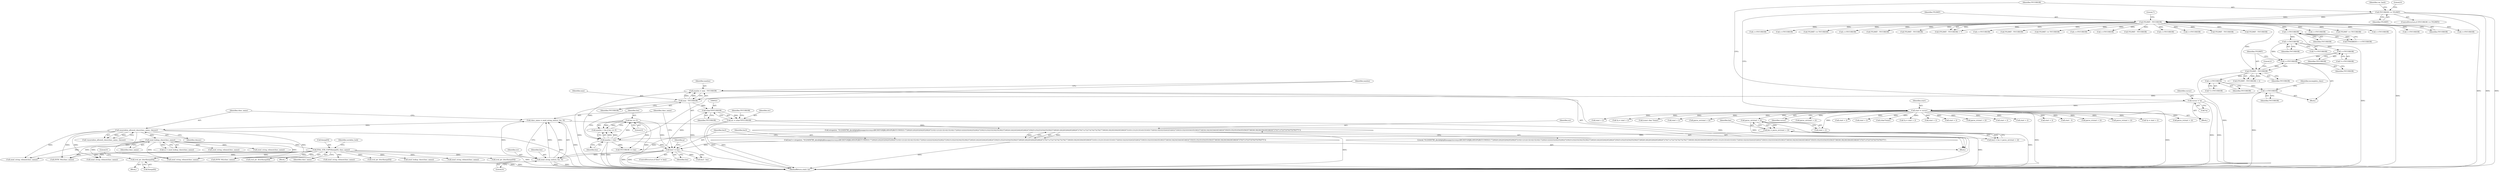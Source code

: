 digraph "1_php-src_1a23ebc1fff59bf480ca92963b36eba5c1b904c4@array" {
"1000690" [label="(Call,zval_ptr_dtor(&args[0]))"];
"1000653" [label="(Call,ZVAL_STR_COPY(&args[0], class_name))"];
"1000600" [label="(Call,zend_lookup_class(class_name))"];
"1000584" [label="(Call,unserialize_allowed_class(class_name, classes))"];
"1000574" [label="(Call,class_name = zend_string_init(str, len, 0))"];
"1000576" [label="(Call,zend_string_init(str, len, 0))"];
"1000556" [label="(Call,strspn(str, \"0123456789_abcdefghijklmnopqrstuvwxyzABCDEFGHIJKLMNOPQRSTUVWXYZ\177\200\201\202\203\204\205\206\207\210\211\212\213\214\215\216\217\220\221\222\223\224\225\226\227\230\231\232\233\234\235\236\237\240\241\242\243\244\245\246\247\250\251\252\253\254\255\256\257\260\261\262\263\264\265\266\267\270\271\272\273\274\275\276\277\300\301\302\303\304\305\306\307\310\311\312\313\314\315\316\317\320\321\322\323\324\325\326\327\330\331\332\333\334\335\336\337\340\341\342\343\344\345\346\347\350\351\352\353\354\355\356\357\360\361\362\363\364\365\366\367\370\371\372\373\374\375\376\377\\\"))"];
"1000518" [label="(Call,str = (char*)YYCURSOR)"];
"1000520" [label="(Call,(char*)YYCURSOR)"];
"1000498" [label="(Call,max - YYCURSOR)"];
"1000452" [label="(Call,++YYCURSOR)"];
"1000445" [label="(Call,++YYCURSOR)"];
"1000412" [label="(Call,YYLIMIT - YYCURSOR)"];
"1000152" [label="(Call,YYLIMIT - YYCURSOR)"];
"1000125" [label="(Call,YYCURSOR >= YYLIMIT)"];
"1000408" [label="(Call,++YYCURSOR)"];
"1000368" [label="(Call,++YYCURSOR)"];
"1000339" [label="(Call,++YYCURSOR)"];
"1000394" [label="(Call,++YYCURSOR)"];
"1000560" [label="(Call,len3 != len)"];
"1000554" [label="(Call,len3 = strspn(str, \"0123456789_abcdefghijklmnopqrstuvwxyzABCDEFGHIJKLMNOPQRSTUVWXYZ\177\200\201\202\203\204\205\206\207\210\211\212\213\214\215\216\217\220\221\222\223\224\225\226\227\230\231\232\233\234\235\236\237\240\241\242\243\244\245\246\247\250\251\252\253\254\255\256\257\260\261\262\263\264\265\266\267\270\271\272\273\274\275\276\277\300\301\302\303\304\305\306\307\310\311\312\313\314\315\316\317\320\321\322\323\324\325\326\327\330\331\332\333\334\335\336\337\340\341\342\343\344\345\346\347\350\351\352\353\354\355\356\357\360\361\362\363\364\365\366\367\370\371\372\373\374\375\376\377\\\"))"];
"1000506" [label="(Call,len == 0)"];
"1000503" [label="(Call,maxlen < len)"];
"1000496" [label="(Call,maxlen = max - YYCURSOR)"];
"1000490" [label="(Call,len = parse_uiv(start + 2))"];
"1000492" [label="(Call,parse_uiv(start + 2))"];
"1000144" [label="(Call,start = cursor)"];
"1000120" [label="(Call,cursor = *p)"];
"1000576" [label="(Call,zend_string_init(str, len, 0))"];
"1000146" [label="(Identifier,cursor)"];
"1000339" [label="(Call,++YYCURSOR)"];
"1000145" [label="(Identifier,start)"];
"1000311" [label="(Call,++YYCURSOR)"];
"1001168" [label="(Call,parse_uiv(start + 2))"];
"1000577" [label="(Identifier,str)"];
"1000413" [label="(Identifier,YYLIMIT)"];
"1000598" [label="(Call,ce = zend_lookup_class(class_name))"];
"1000569" [label="(Call,len3 - len)"];
"1002415" [label="(Call,start + 2)"];
"1002161" [label="(Call,start + 2)"];
"1000498" [label="(Call,max - YYCURSOR)"];
"1000769" [label="(Call,zval_ptr_dtor(&args[0]))"];
"1002016" [label="(Call,YYLIMIT <= YYCURSOR)"];
"1000712" [label="(Call,zval_ptr_dtor(&args[0]))"];
"1000255" [label="(Call,++YYCURSOR)"];
"1000825" [label="(Call,zend_string_release(class_name))"];
"1000465" [label="(Identifier,incomplete_class)"];
"1000581" [label="(Block,)"];
"1000574" [label="(Call,class_name = zend_string_init(str, len, 0))"];
"1000500" [label="(Identifier,YYCURSOR)"];
"1000661" [label="(Identifier,serialize_lock)"];
"1000453" [label="(Identifier,YYCURSOR)"];
"1000120" [label="(Call,cursor = *p)"];
"1000488" [label="(Call,len2 = len = parse_uiv(start + 2))"];
"1000215" [label="(Call,++YYCURSOR)"];
"1000154" [label="(Identifier,YYCURSOR)"];
"1000133" [label="(Identifier,var_hash)"];
"1000654" [label="(Call,&args[0])"];
"1000121" [label="(Identifier,cursor)"];
"1000499" [label="(Identifier,max)"];
"1000493" [label="(Call,start + 2)"];
"1000505" [label="(Identifier,len)"];
"1002471" [label="(MethodReturn,static int)"];
"1000560" [label="(Call,len3 != len)"];
"1000130" [label="(Literal,0)"];
"1000554" [label="(Call,len3 = strspn(str, \"0123456789_abcdefghijklmnopqrstuvwxyzABCDEFGHIJKLMNOPQRSTUVWXYZ\177\200\201\202\203\204\205\206\207\210\211\212\213\214\215\216\217\220\221\222\223\224\225\226\227\230\231\232\233\234\235\236\237\240\241\242\243\244\245\246\247\250\251\252\253\254\255\256\257\260\261\262\263\264\265\266\267\270\271\272\273\274\275\276\277\300\301\302\303\304\305\306\307\310\311\312\313\314\315\316\317\320\321\322\323\324\325\326\327\330\331\332\333\334\335\336\337\340\341\342\343\344\345\346\347\350\351\352\353\354\355\356\357\360\361\362\363\364\365\366\367\370\371\372\373\374\375\376\377\\\"))"];
"1000283" [label="(Call,++YYCURSOR)"];
"1001903" [label="(Call,(char*)start)"];
"1000503" [label="(Call,maxlen < len)"];
"1000508" [label="(Literal,0)"];
"1000491" [label="(Identifier,len)"];
"1001347" [label="(Call,*p = start + 2)"];
"1000504" [label="(Identifier,maxlen)"];
"1000612" [label="(Call,zend_string_release(class_name))"];
"1000559" [label="(ControlStructure,if (len3 != len))"];
"1000393" [label="(Call,*++YYCURSOR)"];
"1000579" [label="(Literal,0)"];
"1000658" [label="(Identifier,class_name)"];
"1000624" [label="(Call,zend_string_release(class_name))"];
"1000445" [label="(Call,++YYCURSOR)"];
"1000685" [label="(Call,zend_string_release(class_name))"];
"1000269" [label="(Call,++YYCURSOR)"];
"1000506" [label="(Call,len == 0)"];
"1000813" [label="(Call,zend_string_release(class_name))"];
"1000147" [label="(Block,)"];
"1000297" [label="(Call,++YYCURSOR)"];
"1000415" [label="(Literal,2)"];
"1002273" [label="(Call,start + 2)"];
"1000557" [label="(Identifier,str)"];
"1000502" [label="(Call,maxlen < len || len == 0)"];
"1002374" [label="(Call,YYLIMIT <= YYCURSOR)"];
"1000411" [label="(Call,(YYLIMIT - YYCURSOR) < 2)"];
"1000394" [label="(Call,++YYCURSOR)"];
"1000153" [label="(Identifier,YYLIMIT)"];
"1000518" [label="(Call,str = (char*)YYCURSOR)"];
"1001185" [label="(Call,start + 2)"];
"1001034" [label="(Call,parse_iv(start + 2))"];
"1000584" [label="(Call,unserialize_allowed_class(class_name, classes))"];
"1000368" [label="(Call,++YYCURSOR)"];
"1001334" [label="(Call,start + 2)"];
"1000490" [label="(Call,len = parse_uiv(start + 2))"];
"1000414" [label="(Identifier,YYCURSOR)"];
"1000562" [label="(Identifier,len)"];
"1000575" [label="(Identifier,class_name)"];
"1000566" [label="(Identifier,p)"];
"1000241" [label="(Call,++YYCURSOR)"];
"1001169" [label="(Call,start + 2)"];
"1000561" [label="(Identifier,len3)"];
"1000555" [label="(Identifier,len3)"];
"1000524" [label="(Identifier,YYCURSOR)"];
"1000822" [label="(Call,ZSTR_VAL(class_name))"];
"1000796" [label="(Call,ZSTR_VAL(class_name))"];
"1000340" [label="(Identifier,YYCURSOR)"];
"1000492" [label="(Call,parse_uiv(start + 2))"];
"1000684" [label="(Block,)"];
"1001628" [label="(Call,YYLIMIT - YYCURSOR)"];
"1000155" [label="(Literal,7)"];
"1000122" [label="(Call,*p)"];
"1000408" [label="(Call,++YYCURSOR)"];
"1000601" [label="(Identifier,class_name)"];
"1000144" [label="(Call,start = cursor)"];
"1001290" [label="(Call,YYLIMIT - YYCURSOR)"];
"1000124" [label="(ControlStructure,if (YYCURSOR >= YYLIMIT))"];
"1000497" [label="(Identifier,maxlen)"];
"1000507" [label="(Identifier,len)"];
"1000522" [label="(Identifier,YYCURSOR)"];
"1000395" [label="(Identifier,YYCURSOR)"];
"1000520" [label="(Call,(char*)YYCURSOR)"];
"1000111" [label="(Block,)"];
"1000519" [label="(Identifier,str)"];
"1000452" [label="(Call,++YYCURSOR)"];
"1000585" [label="(Identifier,class_name)"];
"1000799" [label="(Call,zend_string_release(class_name))"];
"1000496" [label="(Call,maxlen = max - YYCURSOR)"];
"1000151" [label="(Call,(YYLIMIT - YYCURSOR) < 7)"];
"1000523" [label="(Call,YYCURSOR += len)"];
"1000361" [label="(Call,++YYCURSOR)"];
"1000513" [label="(Call,start + 2)"];
"1000369" [label="(Identifier,YYCURSOR)"];
"1001125" [label="(Call,YYLIMIT - YYCURSOR)"];
"1000446" [label="(Identifier,YYCURSOR)"];
"1002048" [label="(Call,start - 3)"];
"1002232" [label="(Call,YYLIMIT <= YYCURSOR)"];
"1000690" [label="(Call,zval_ptr_dtor(&args[0]))"];
"1000733" [label="(Call,zval_ptr_dtor(&args[0]))"];
"1002160" [label="(Call,parse_iv(start + 2))"];
"1000586" [label="(Identifier,classes)"];
"1000348" [label="(Call,++YYCURSOR)"];
"1002272" [label="(Call,parse_iv(start + 2))"];
"1000747" [label="(Call,zend_lookup_class(class_name))"];
"1000728" [label="(Call,zend_string_release(class_name))"];
"1000510" [label="(Call,*p = start + 2)"];
"1002414" [label="(Call,parse_iv(start + 2))"];
"1000558" [label="(Literal,\"0123456789_abcdefghijklmnopqrstuvwxyzABCDEFGHIJKLMNOPQRSTUVWXYZ\177\200\201\202\203\204\205\206\207\210\211\212\213\214\215\216\217\220\221\222\223\224\225\226\227\230\231\232\233\234\235\236\237\240\241\242\243\244\245\246\247\250\251\252\253\254\255\256\257\260\261\262\263\264\265\266\267\270\271\272\273\274\275\276\277\300\301\302\303\304\305\306\307\310\311\312\313\314\315\316\317\320\321\322\323\324\325\326\327\330\331\332\333\334\335\336\337\340\341\342\343\344\345\346\347\350\351\352\353\354\355\356\357\360\361\362\363\364\365\366\367\370\371\372\373\374\375\376\377\\\")"];
"1000444" [label="(Call,*++YYCURSOR)"];
"1000691" [label="(Call,&args[0])"];
"1001035" [label="(Call,start + 2)"];
"1001182" [label="(Call,*p = start + 2)"];
"1000152" [label="(Call,YYLIMIT - YYCURSOR)"];
"1000126" [label="(Identifier,YYCURSOR)"];
"1000325" [label="(Call,++YYCURSOR)"];
"1000127" [label="(Identifier,YYLIMIT)"];
"1001542" [label="(Call,YYLIMIT - YYCURSOR)"];
"1000125" [label="(Call,YYCURSOR >= YYLIMIT)"];
"1000198" [label="(Call,++YYCURSOR)"];
"1001692" [label="(Call,(const char *)start)"];
"1000653" [label="(Call,ZVAL_STR_COPY(&args[0], class_name))"];
"1000600" [label="(Call,zend_lookup_class(class_name))"];
"1000227" [label="(Call,++YYCURSOR)"];
"1000886" [label="(Call,YYLIMIT - YYCURSOR)"];
"1000454" [label="(Block,)"];
"1000367" [label="(Call,*++YYCURSOR)"];
"1000993" [label="(Call,YYLIMIT - YYCURSOR)"];
"1000337" [label="(Call,YYMARKER = ++YYCURSOR)"];
"1001350" [label="(Call,start + 2)"];
"1000696" [label="(Literal,0)"];
"1000583" [label="(Call,!unserialize_allowed_class(class_name, classes))"];
"1001333" [label="(Call,parse_uiv(start + 2))"];
"1000578" [label="(Identifier,len)"];
"1000409" [label="(Identifier,YYCURSOR)"];
"1000556" [label="(Call,strspn(str, \"0123456789_abcdefghijklmnopqrstuvwxyzABCDEFGHIJKLMNOPQRSTUVWXYZ\177\200\201\202\203\204\205\206\207\210\211\212\213\214\215\216\217\220\221\222\223\224\225\226\227\230\231\232\233\234\235\236\237\240\241\242\243\244\245\246\247\250\251\252\253\254\255\256\257\260\261\262\263\264\265\266\267\270\271\272\273\274\275\276\277\300\301\302\303\304\305\306\307\310\311\312\313\314\315\316\317\320\321\322\323\324\325\326\327\330\331\332\333\334\335\336\337\340\341\342\343\344\345\346\347\350\351\352\353\354\355\356\357\360\361\362\363\364\365\366\367\370\371\372\373\374\375\376\377\\\"))"];
"1000412" [label="(Call,YYLIMIT - YYCURSOR)"];
"1000690" -> "1000684"  [label="AST: "];
"1000690" -> "1000691"  [label="CFG: "];
"1000691" -> "1000690"  [label="AST: "];
"1000696" -> "1000690"  [label="CFG: "];
"1000690" -> "1002471"  [label="DDG: "];
"1000690" -> "1002471"  [label="DDG: "];
"1000653" -> "1000690"  [label="DDG: "];
"1000653" -> "1000581"  [label="AST: "];
"1000653" -> "1000658"  [label="CFG: "];
"1000654" -> "1000653"  [label="AST: "];
"1000658" -> "1000653"  [label="AST: "];
"1000661" -> "1000653"  [label="CFG: "];
"1000653" -> "1002471"  [label="DDG: "];
"1000600" -> "1000653"  [label="DDG: "];
"1000653" -> "1000685"  [label="DDG: "];
"1000653" -> "1000712"  [label="DDG: "];
"1000653" -> "1000728"  [label="DDG: "];
"1000653" -> "1000733"  [label="DDG: "];
"1000653" -> "1000747"  [label="DDG: "];
"1000653" -> "1000769"  [label="DDG: "];
"1000653" -> "1000796"  [label="DDG: "];
"1000653" -> "1000799"  [label="DDG: "];
"1000653" -> "1000813"  [label="DDG: "];
"1000653" -> "1000822"  [label="DDG: "];
"1000653" -> "1000825"  [label="DDG: "];
"1000600" -> "1000598"  [label="AST: "];
"1000600" -> "1000601"  [label="CFG: "];
"1000601" -> "1000600"  [label="AST: "];
"1000598" -> "1000600"  [label="CFG: "];
"1000600" -> "1000598"  [label="DDG: "];
"1000584" -> "1000600"  [label="DDG: "];
"1000600" -> "1000612"  [label="DDG: "];
"1000600" -> "1000624"  [label="DDG: "];
"1000600" -> "1000796"  [label="DDG: "];
"1000600" -> "1000799"  [label="DDG: "];
"1000600" -> "1000813"  [label="DDG: "];
"1000600" -> "1000822"  [label="DDG: "];
"1000600" -> "1000825"  [label="DDG: "];
"1000584" -> "1000583"  [label="AST: "];
"1000584" -> "1000586"  [label="CFG: "];
"1000585" -> "1000584"  [label="AST: "];
"1000586" -> "1000584"  [label="AST: "];
"1000583" -> "1000584"  [label="CFG: "];
"1000584" -> "1002471"  [label="DDG: "];
"1000584" -> "1000583"  [label="DDG: "];
"1000584" -> "1000583"  [label="DDG: "];
"1000574" -> "1000584"  [label="DDG: "];
"1000584" -> "1000796"  [label="DDG: "];
"1000584" -> "1000799"  [label="DDG: "];
"1000584" -> "1000813"  [label="DDG: "];
"1000584" -> "1000822"  [label="DDG: "];
"1000584" -> "1000825"  [label="DDG: "];
"1000574" -> "1000454"  [label="AST: "];
"1000574" -> "1000576"  [label="CFG: "];
"1000575" -> "1000574"  [label="AST: "];
"1000576" -> "1000574"  [label="AST: "];
"1000585" -> "1000574"  [label="CFG: "];
"1000574" -> "1002471"  [label="DDG: "];
"1000576" -> "1000574"  [label="DDG: "];
"1000576" -> "1000574"  [label="DDG: "];
"1000576" -> "1000574"  [label="DDG: "];
"1000576" -> "1000579"  [label="CFG: "];
"1000577" -> "1000576"  [label="AST: "];
"1000578" -> "1000576"  [label="AST: "];
"1000579" -> "1000576"  [label="AST: "];
"1000576" -> "1002471"  [label="DDG: "];
"1000576" -> "1002471"  [label="DDG: "];
"1000556" -> "1000576"  [label="DDG: "];
"1000560" -> "1000576"  [label="DDG: "];
"1000556" -> "1000554"  [label="AST: "];
"1000556" -> "1000558"  [label="CFG: "];
"1000557" -> "1000556"  [label="AST: "];
"1000558" -> "1000556"  [label="AST: "];
"1000554" -> "1000556"  [label="CFG: "];
"1000556" -> "1002471"  [label="DDG: "];
"1000556" -> "1000554"  [label="DDG: "];
"1000556" -> "1000554"  [label="DDG: "];
"1000518" -> "1000556"  [label="DDG: "];
"1000518" -> "1000454"  [label="AST: "];
"1000518" -> "1000520"  [label="CFG: "];
"1000519" -> "1000518"  [label="AST: "];
"1000520" -> "1000518"  [label="AST: "];
"1000524" -> "1000518"  [label="CFG: "];
"1000518" -> "1002471"  [label="DDG: "];
"1000518" -> "1002471"  [label="DDG: "];
"1000520" -> "1000518"  [label="DDG: "];
"1000520" -> "1000522"  [label="CFG: "];
"1000521" -> "1000520"  [label="AST: "];
"1000522" -> "1000520"  [label="AST: "];
"1000498" -> "1000520"  [label="DDG: "];
"1000520" -> "1000523"  [label="DDG: "];
"1000498" -> "1000496"  [label="AST: "];
"1000498" -> "1000500"  [label="CFG: "];
"1000499" -> "1000498"  [label="AST: "];
"1000500" -> "1000498"  [label="AST: "];
"1000496" -> "1000498"  [label="CFG: "];
"1000498" -> "1002471"  [label="DDG: "];
"1000498" -> "1002471"  [label="DDG: "];
"1000498" -> "1000496"  [label="DDG: "];
"1000498" -> "1000496"  [label="DDG: "];
"1000452" -> "1000498"  [label="DDG: "];
"1000452" -> "1000147"  [label="AST: "];
"1000452" -> "1000453"  [label="CFG: "];
"1000453" -> "1000452"  [label="AST: "];
"1000465" -> "1000452"  [label="CFG: "];
"1000452" -> "1002471"  [label="DDG: "];
"1000445" -> "1000452"  [label="DDG: "];
"1000445" -> "1000444"  [label="AST: "];
"1000445" -> "1000446"  [label="CFG: "];
"1000446" -> "1000445"  [label="AST: "];
"1000444" -> "1000445"  [label="CFG: "];
"1000412" -> "1000445"  [label="DDG: "];
"1000412" -> "1000411"  [label="AST: "];
"1000412" -> "1000414"  [label="CFG: "];
"1000413" -> "1000412"  [label="AST: "];
"1000414" -> "1000412"  [label="AST: "];
"1000415" -> "1000412"  [label="CFG: "];
"1000412" -> "1002471"  [label="DDG: "];
"1000412" -> "1000408"  [label="DDG: "];
"1000412" -> "1000411"  [label="DDG: "];
"1000412" -> "1000411"  [label="DDG: "];
"1000152" -> "1000412"  [label="DDG: "];
"1000408" -> "1000412"  [label="DDG: "];
"1000152" -> "1000151"  [label="AST: "];
"1000152" -> "1000154"  [label="CFG: "];
"1000153" -> "1000152"  [label="AST: "];
"1000154" -> "1000152"  [label="AST: "];
"1000155" -> "1000152"  [label="CFG: "];
"1000152" -> "1002471"  [label="DDG: "];
"1000152" -> "1000151"  [label="DDG: "];
"1000152" -> "1000151"  [label="DDG: "];
"1000125" -> "1000152"  [label="DDG: "];
"1000125" -> "1000152"  [label="DDG: "];
"1000152" -> "1000198"  [label="DDG: "];
"1000152" -> "1000215"  [label="DDG: "];
"1000152" -> "1000227"  [label="DDG: "];
"1000152" -> "1000241"  [label="DDG: "];
"1000152" -> "1000255"  [label="DDG: "];
"1000152" -> "1000269"  [label="DDG: "];
"1000152" -> "1000283"  [label="DDG: "];
"1000152" -> "1000297"  [label="DDG: "];
"1000152" -> "1000311"  [label="DDG: "];
"1000152" -> "1000325"  [label="DDG: "];
"1000152" -> "1000339"  [label="DDG: "];
"1000152" -> "1000348"  [label="DDG: "];
"1000152" -> "1000361"  [label="DDG: "];
"1000152" -> "1000886"  [label="DDG: "];
"1000152" -> "1000993"  [label="DDG: "];
"1000152" -> "1001125"  [label="DDG: "];
"1000152" -> "1001290"  [label="DDG: "];
"1000152" -> "1001542"  [label="DDG: "];
"1000152" -> "1001628"  [label="DDG: "];
"1000152" -> "1002016"  [label="DDG: "];
"1000152" -> "1002232"  [label="DDG: "];
"1000152" -> "1002374"  [label="DDG: "];
"1000125" -> "1000124"  [label="AST: "];
"1000125" -> "1000127"  [label="CFG: "];
"1000126" -> "1000125"  [label="AST: "];
"1000127" -> "1000125"  [label="AST: "];
"1000130" -> "1000125"  [label="CFG: "];
"1000133" -> "1000125"  [label="CFG: "];
"1000125" -> "1002471"  [label="DDG: "];
"1000125" -> "1002471"  [label="DDG: "];
"1000125" -> "1002471"  [label="DDG: "];
"1000408" -> "1000147"  [label="AST: "];
"1000408" -> "1000409"  [label="CFG: "];
"1000409" -> "1000408"  [label="AST: "];
"1000413" -> "1000408"  [label="CFG: "];
"1000368" -> "1000408"  [label="DDG: "];
"1000394" -> "1000408"  [label="DDG: "];
"1000368" -> "1000367"  [label="AST: "];
"1000368" -> "1000369"  [label="CFG: "];
"1000369" -> "1000368"  [label="AST: "];
"1000367" -> "1000368"  [label="CFG: "];
"1000339" -> "1000368"  [label="DDG: "];
"1000368" -> "1000394"  [label="DDG: "];
"1000339" -> "1000337"  [label="AST: "];
"1000339" -> "1000340"  [label="CFG: "];
"1000340" -> "1000339"  [label="AST: "];
"1000337" -> "1000339"  [label="CFG: "];
"1000339" -> "1002471"  [label="DDG: "];
"1000339" -> "1000337"  [label="DDG: "];
"1000394" -> "1000393"  [label="AST: "];
"1000394" -> "1000395"  [label="CFG: "];
"1000395" -> "1000394"  [label="AST: "];
"1000393" -> "1000394"  [label="CFG: "];
"1000560" -> "1000559"  [label="AST: "];
"1000560" -> "1000562"  [label="CFG: "];
"1000561" -> "1000560"  [label="AST: "];
"1000562" -> "1000560"  [label="AST: "];
"1000566" -> "1000560"  [label="CFG: "];
"1000575" -> "1000560"  [label="CFG: "];
"1000560" -> "1002471"  [label="DDG: "];
"1000560" -> "1002471"  [label="DDG: "];
"1000554" -> "1000560"  [label="DDG: "];
"1000506" -> "1000560"  [label="DDG: "];
"1000503" -> "1000560"  [label="DDG: "];
"1000560" -> "1000569"  [label="DDG: "];
"1000560" -> "1000569"  [label="DDG: "];
"1000554" -> "1000454"  [label="AST: "];
"1000555" -> "1000554"  [label="AST: "];
"1000561" -> "1000554"  [label="CFG: "];
"1000554" -> "1002471"  [label="DDG: "];
"1000506" -> "1000502"  [label="AST: "];
"1000506" -> "1000508"  [label="CFG: "];
"1000507" -> "1000506"  [label="AST: "];
"1000508" -> "1000506"  [label="AST: "];
"1000502" -> "1000506"  [label="CFG: "];
"1000506" -> "1002471"  [label="DDG: "];
"1000506" -> "1000502"  [label="DDG: "];
"1000506" -> "1000502"  [label="DDG: "];
"1000503" -> "1000506"  [label="DDG: "];
"1000506" -> "1000523"  [label="DDG: "];
"1000503" -> "1000502"  [label="AST: "];
"1000503" -> "1000505"  [label="CFG: "];
"1000504" -> "1000503"  [label="AST: "];
"1000505" -> "1000503"  [label="AST: "];
"1000507" -> "1000503"  [label="CFG: "];
"1000502" -> "1000503"  [label="CFG: "];
"1000503" -> "1002471"  [label="DDG: "];
"1000503" -> "1002471"  [label="DDG: "];
"1000503" -> "1000502"  [label="DDG: "];
"1000503" -> "1000502"  [label="DDG: "];
"1000496" -> "1000503"  [label="DDG: "];
"1000490" -> "1000503"  [label="DDG: "];
"1000503" -> "1000523"  [label="DDG: "];
"1000496" -> "1000454"  [label="AST: "];
"1000497" -> "1000496"  [label="AST: "];
"1000504" -> "1000496"  [label="CFG: "];
"1000496" -> "1002471"  [label="DDG: "];
"1000490" -> "1000488"  [label="AST: "];
"1000490" -> "1000492"  [label="CFG: "];
"1000491" -> "1000490"  [label="AST: "];
"1000492" -> "1000490"  [label="AST: "];
"1000488" -> "1000490"  [label="CFG: "];
"1000490" -> "1002471"  [label="DDG: "];
"1000490" -> "1000488"  [label="DDG: "];
"1000492" -> "1000490"  [label="DDG: "];
"1000492" -> "1000493"  [label="CFG: "];
"1000493" -> "1000492"  [label="AST: "];
"1000492" -> "1002471"  [label="DDG: "];
"1000492" -> "1000488"  [label="DDG: "];
"1000144" -> "1000492"  [label="DDG: "];
"1000144" -> "1000111"  [label="AST: "];
"1000144" -> "1000146"  [label="CFG: "];
"1000145" -> "1000144"  [label="AST: "];
"1000146" -> "1000144"  [label="AST: "];
"1000153" -> "1000144"  [label="CFG: "];
"1000144" -> "1002471"  [label="DDG: "];
"1000144" -> "1002471"  [label="DDG: "];
"1000120" -> "1000144"  [label="DDG: "];
"1000144" -> "1000493"  [label="DDG: "];
"1000144" -> "1000510"  [label="DDG: "];
"1000144" -> "1000513"  [label="DDG: "];
"1000144" -> "1001034"  [label="DDG: "];
"1000144" -> "1001035"  [label="DDG: "];
"1000144" -> "1001168"  [label="DDG: "];
"1000144" -> "1001169"  [label="DDG: "];
"1000144" -> "1001182"  [label="DDG: "];
"1000144" -> "1001185"  [label="DDG: "];
"1000144" -> "1001333"  [label="DDG: "];
"1000144" -> "1001334"  [label="DDG: "];
"1000144" -> "1001347"  [label="DDG: "];
"1000144" -> "1001350"  [label="DDG: "];
"1000144" -> "1001692"  [label="DDG: "];
"1000144" -> "1001903"  [label="DDG: "];
"1000144" -> "1002048"  [label="DDG: "];
"1000144" -> "1002160"  [label="DDG: "];
"1000144" -> "1002161"  [label="DDG: "];
"1000144" -> "1002272"  [label="DDG: "];
"1000144" -> "1002273"  [label="DDG: "];
"1000144" -> "1002414"  [label="DDG: "];
"1000144" -> "1002415"  [label="DDG: "];
"1000120" -> "1000111"  [label="AST: "];
"1000120" -> "1000122"  [label="CFG: "];
"1000121" -> "1000120"  [label="AST: "];
"1000122" -> "1000120"  [label="AST: "];
"1000126" -> "1000120"  [label="CFG: "];
"1000120" -> "1002471"  [label="DDG: "];
"1000120" -> "1002471"  [label="DDG: "];
}
